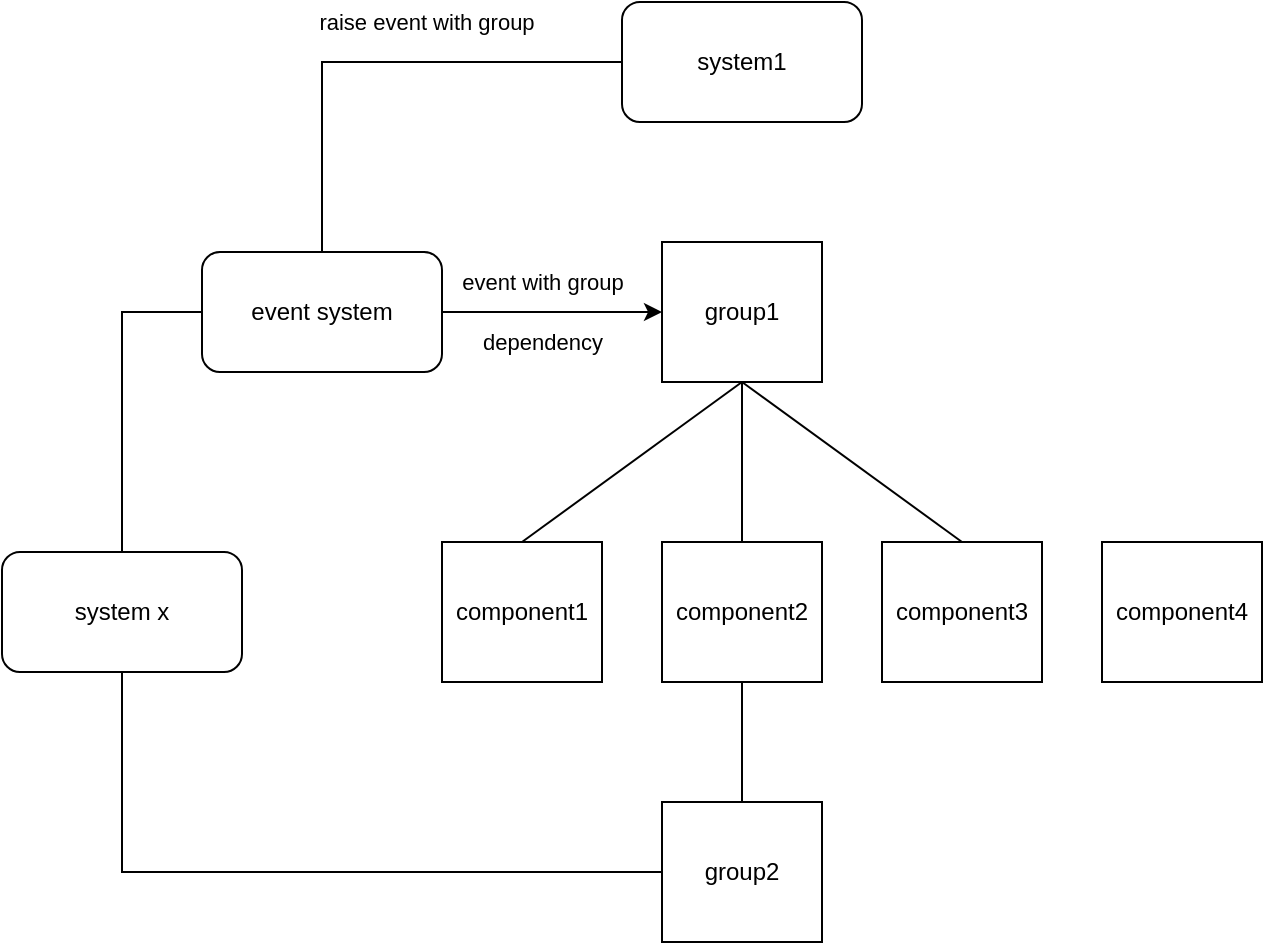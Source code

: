 <mxfile version="15.5.9" type="github">
  <diagram id="R2lEEEUBdFMjLlhIrx00" name="Page-1">
    <mxGraphModel dx="818" dy="445" grid="1" gridSize="10" guides="1" tooltips="1" connect="1" arrows="1" fold="1" page="1" pageScale="1" pageWidth="850" pageHeight="1100" math="0" shadow="0" extFonts="Permanent Marker^https://fonts.googleapis.com/css?family=Permanent+Marker">
      <root>
        <mxCell id="0" />
        <mxCell id="1" parent="0" />
        <mxCell id="CS2VUn_H6PAiN5lwcOep-1" value="component1" style="rounded=0;whiteSpace=wrap;html=1;" vertex="1" parent="1">
          <mxGeometry x="300" y="420" width="80" height="70" as="geometry" />
        </mxCell>
        <mxCell id="CS2VUn_H6PAiN5lwcOep-7" value="component2" style="rounded=0;whiteSpace=wrap;html=1;" vertex="1" parent="1">
          <mxGeometry x="410" y="420" width="80" height="70" as="geometry" />
        </mxCell>
        <mxCell id="CS2VUn_H6PAiN5lwcOep-8" value="component3" style="rounded=0;whiteSpace=wrap;html=1;" vertex="1" parent="1">
          <mxGeometry x="520" y="420" width="80" height="70" as="geometry" />
        </mxCell>
        <mxCell id="CS2VUn_H6PAiN5lwcOep-9" value="component4" style="rounded=0;whiteSpace=wrap;html=1;" vertex="1" parent="1">
          <mxGeometry x="630" y="420" width="80" height="70" as="geometry" />
        </mxCell>
        <mxCell id="CS2VUn_H6PAiN5lwcOep-10" value="group1" style="rounded=0;whiteSpace=wrap;html=1;" vertex="1" parent="1">
          <mxGeometry x="410" y="270" width="80" height="70" as="geometry" />
        </mxCell>
        <mxCell id="CS2VUn_H6PAiN5lwcOep-11" value="" style="endArrow=none;html=1;rounded=0;entryX=0.5;entryY=1;entryDx=0;entryDy=0;exitX=0.5;exitY=0;exitDx=0;exitDy=0;" edge="1" parent="1" source="CS2VUn_H6PAiN5lwcOep-1" target="CS2VUn_H6PAiN5lwcOep-10">
          <mxGeometry width="50" height="50" relative="1" as="geometry">
            <mxPoint x="460" y="410" as="sourcePoint" />
            <mxPoint x="510" y="360" as="targetPoint" />
          </mxGeometry>
        </mxCell>
        <mxCell id="CS2VUn_H6PAiN5lwcOep-12" value="" style="endArrow=none;html=1;rounded=0;exitX=0.5;exitY=0;exitDx=0;exitDy=0;" edge="1" parent="1" source="CS2VUn_H6PAiN5lwcOep-7">
          <mxGeometry width="50" height="50" relative="1" as="geometry">
            <mxPoint x="350" y="390" as="sourcePoint" />
            <mxPoint x="450" y="340" as="targetPoint" />
          </mxGeometry>
        </mxCell>
        <mxCell id="CS2VUn_H6PAiN5lwcOep-13" value="" style="endArrow=none;html=1;rounded=0;exitX=0.5;exitY=0;exitDx=0;exitDy=0;entryX=0.5;entryY=1;entryDx=0;entryDy=0;" edge="1" parent="1" source="CS2VUn_H6PAiN5lwcOep-8" target="CS2VUn_H6PAiN5lwcOep-10">
          <mxGeometry width="50" height="50" relative="1" as="geometry">
            <mxPoint x="460" y="390" as="sourcePoint" />
            <mxPoint x="460" y="350" as="targetPoint" />
          </mxGeometry>
        </mxCell>
        <mxCell id="CS2VUn_H6PAiN5lwcOep-14" value="group2" style="rounded=0;whiteSpace=wrap;html=1;" vertex="1" parent="1">
          <mxGeometry x="410" y="550" width="80" height="70" as="geometry" />
        </mxCell>
        <mxCell id="CS2VUn_H6PAiN5lwcOep-17" value="system1" style="rounded=1;whiteSpace=wrap;html=1;" vertex="1" parent="1">
          <mxGeometry x="390" y="150" width="120" height="60" as="geometry" />
        </mxCell>
        <mxCell id="CS2VUn_H6PAiN5lwcOep-20" value="event system" style="rounded=1;whiteSpace=wrap;html=1;" vertex="1" parent="1">
          <mxGeometry x="180" y="275" width="120" height="60" as="geometry" />
        </mxCell>
        <mxCell id="CS2VUn_H6PAiN5lwcOep-22" value="" style="endArrow=none;html=1;rounded=0;entryX=0;entryY=0.5;entryDx=0;entryDy=0;exitX=0.5;exitY=0;exitDx=0;exitDy=0;" edge="1" parent="1" source="CS2VUn_H6PAiN5lwcOep-20" target="CS2VUn_H6PAiN5lwcOep-17">
          <mxGeometry width="50" height="50" relative="1" as="geometry">
            <mxPoint x="340" y="300" as="sourcePoint" />
            <mxPoint x="400" y="230" as="targetPoint" />
            <Array as="points">
              <mxPoint x="240" y="180" />
            </Array>
          </mxGeometry>
        </mxCell>
        <mxCell id="CS2VUn_H6PAiN5lwcOep-23" value="raise event with group" style="edgeLabel;html=1;align=center;verticalAlign=middle;resizable=0;points=[];" vertex="1" connectable="0" parent="CS2VUn_H6PAiN5lwcOep-22">
          <mxGeometry x="-0.193" y="-2" relative="1" as="geometry">
            <mxPoint x="48" y="-22" as="offset" />
          </mxGeometry>
        </mxCell>
        <mxCell id="CS2VUn_H6PAiN5lwcOep-24" value="" style="endArrow=classic;html=1;rounded=0;entryX=0;entryY=0.5;entryDx=0;entryDy=0;exitX=1;exitY=0.5;exitDx=0;exitDy=0;" edge="1" parent="1" source="CS2VUn_H6PAiN5lwcOep-20" target="CS2VUn_H6PAiN5lwcOep-10">
          <mxGeometry width="50" height="50" relative="1" as="geometry">
            <mxPoint x="330" y="305" as="sourcePoint" />
            <mxPoint x="360" y="270" as="targetPoint" />
          </mxGeometry>
        </mxCell>
        <mxCell id="CS2VUn_H6PAiN5lwcOep-25" value="dependency" style="edgeLabel;html=1;align=center;verticalAlign=middle;resizable=0;points=[];" vertex="1" connectable="0" parent="CS2VUn_H6PAiN5lwcOep-24">
          <mxGeometry x="-0.251" y="-2" relative="1" as="geometry">
            <mxPoint x="9" y="13" as="offset" />
          </mxGeometry>
        </mxCell>
        <mxCell id="CS2VUn_H6PAiN5lwcOep-26" value="event with group" style="edgeLabel;html=1;align=center;verticalAlign=middle;resizable=0;points=[];" vertex="1" connectable="0" parent="CS2VUn_H6PAiN5lwcOep-24">
          <mxGeometry x="-0.054" y="-2" relative="1" as="geometry">
            <mxPoint x="-2" y="-17" as="offset" />
          </mxGeometry>
        </mxCell>
        <mxCell id="CS2VUn_H6PAiN5lwcOep-27" value="system x" style="rounded=1;whiteSpace=wrap;html=1;" vertex="1" parent="1">
          <mxGeometry x="80" y="425" width="120" height="60" as="geometry" />
        </mxCell>
        <mxCell id="CS2VUn_H6PAiN5lwcOep-28" value="" style="endArrow=none;html=1;rounded=0;entryX=0.5;entryY=1;entryDx=0;entryDy=0;exitX=0.5;exitY=0;exitDx=0;exitDy=0;" edge="1" parent="1" source="CS2VUn_H6PAiN5lwcOep-14">
          <mxGeometry width="50" height="50" relative="1" as="geometry">
            <mxPoint x="340" y="570" as="sourcePoint" />
            <mxPoint x="450" y="490" as="targetPoint" />
          </mxGeometry>
        </mxCell>
        <mxCell id="CS2VUn_H6PAiN5lwcOep-29" value="" style="endArrow=none;html=1;rounded=0;entryX=0.5;entryY=1;entryDx=0;entryDy=0;exitX=0;exitY=0.5;exitDx=0;exitDy=0;" edge="1" parent="1" source="CS2VUn_H6PAiN5lwcOep-14" target="CS2VUn_H6PAiN5lwcOep-27">
          <mxGeometry width="50" height="50" relative="1" as="geometry">
            <mxPoint x="220" y="590" as="sourcePoint" />
            <mxPoint x="220" y="530" as="targetPoint" />
            <Array as="points">
              <mxPoint x="140" y="585" />
            </Array>
          </mxGeometry>
        </mxCell>
        <mxCell id="CS2VUn_H6PAiN5lwcOep-30" value="" style="endArrow=none;html=1;rounded=0;entryX=0.5;entryY=0;entryDx=0;entryDy=0;exitX=0;exitY=0.5;exitDx=0;exitDy=0;" edge="1" parent="1" source="CS2VUn_H6PAiN5lwcOep-20" target="CS2VUn_H6PAiN5lwcOep-27">
          <mxGeometry width="50" height="50" relative="1" as="geometry">
            <mxPoint x="420" y="595" as="sourcePoint" />
            <mxPoint x="190" y="495" as="targetPoint" />
            <Array as="points">
              <mxPoint x="140" y="305" />
            </Array>
          </mxGeometry>
        </mxCell>
      </root>
    </mxGraphModel>
  </diagram>
</mxfile>
